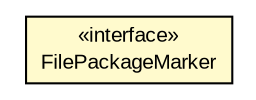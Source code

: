 #!/usr/local/bin/dot
#
# Class diagram 
# Generated by UMLGraph version R5_6 (http://www.umlgraph.org/)
#

digraph G {
	edge [fontname="arial",fontsize=10,labelfontname="arial",labelfontsize=10];
	node [fontname="arial",fontsize=10,shape=plaintext];
	nodesep=0.25;
	ranksep=0.5;
	// br.gov.to.sefaz.util.file.FilePackageMarker
	c387990 [label=<<table title="br.gov.to.sefaz.util.file.FilePackageMarker" border="0" cellborder="1" cellspacing="0" cellpadding="2" port="p" bgcolor="lemonChiffon" href="./FilePackageMarker.html">
		<tr><td><table border="0" cellspacing="0" cellpadding="1">
<tr><td align="center" balign="center"> &#171;interface&#187; </td></tr>
<tr><td align="center" balign="center"> FilePackageMarker </td></tr>
		</table></td></tr>
		</table>>, URL="./FilePackageMarker.html", fontname="arial", fontcolor="black", fontsize=10.0];
}

